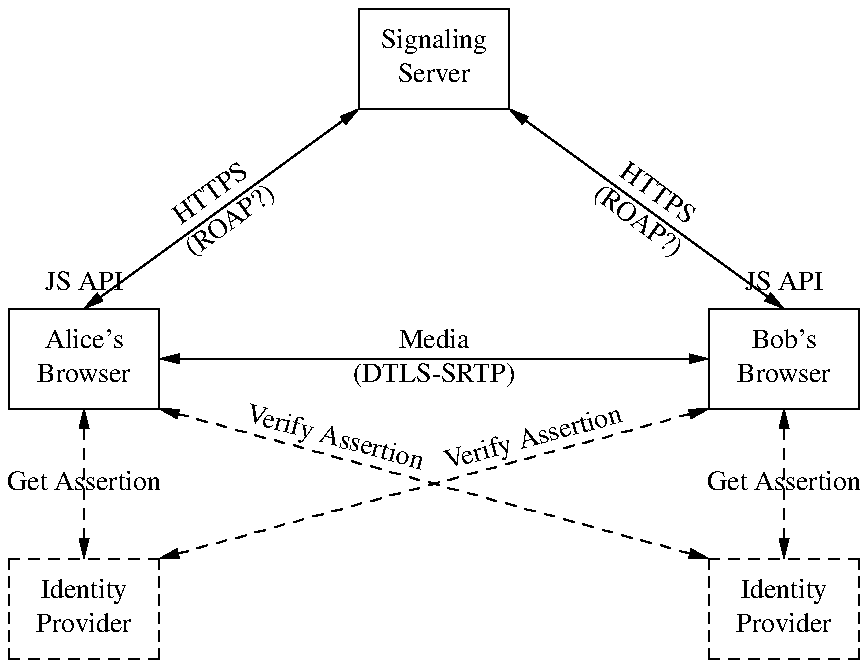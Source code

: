 .PS
SS: box "Signaling" "Server"

ALICE: box "Alice's" "Browser" with .ne at SS.sw + (-1,-1)
BOB: box "Bob's" "Browser" with .nw at SS.se + (1,-1)
arrow <-> "HTTPS" "(ROAP?)" aligned from ALICE.n to SS.sw
arrow <-> "HTTPS" "(ROAP?)" aligned from SS.se to BOB.n
box invis height .25 "JS API" with .s at ALICE.n
box invis height .25 "JS API" with .s at BOB.n
arrow <-> "Media" "(DTLS-SRTP)" from ALICE.e to BOB.w
IDPALICE: box dashed "Identity" "Provider" with .n at ALICE.s + (0,-.75)
IDPBOB: box dashed "Identity" "Provider" with .n at BOB.s + (0,-.75)
arrow <-> dashed "Get Assertion" from ALICE.s to IDPALICE.n
arrow <-> dashed "Get Assertion" from BOB.s to IDPBOB.n
arrow <-> dashed aligned "                               Verify Assertion" "" from IDPALICE.ne to BOB.sw
arrow <-> dashed aligned "Verify Assertion                               " "" from ALICE.se to IDPBOB.nw

.PE
		